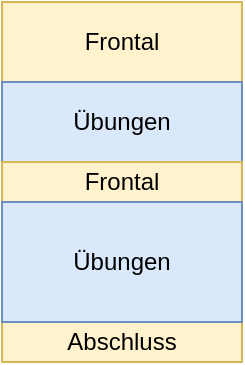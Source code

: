 <mxfile version="14.1.8" type="device"><diagram id="ksLYWNfKZPtYYpyV4xO-" name="Page-1"><mxGraphModel dx="1422" dy="827" grid="1" gridSize="10" guides="1" tooltips="1" connect="1" arrows="1" fold="1" page="1" pageScale="1" pageWidth="850" pageHeight="1100" math="0" shadow="0"><root><mxCell id="0"/><mxCell id="1" parent="0"/><mxCell id="eey5USL2eIn4SxKa8qgi-3" value="Frontal" style="rounded=0;whiteSpace=wrap;html=1;fillColor=#fff2cc;strokeColor=#d6b656;" vertex="1" parent="1"><mxGeometry x="160" y="200" width="120" height="40" as="geometry"/></mxCell><mxCell id="eey5USL2eIn4SxKa8qgi-4" value="Übungen" style="rounded=0;whiteSpace=wrap;html=1;fillColor=#dae8fc;strokeColor=#6c8ebf;" vertex="1" parent="1"><mxGeometry x="160" y="240" width="120" height="40" as="geometry"/></mxCell><mxCell id="eey5USL2eIn4SxKa8qgi-5" value="Frontal" style="rounded=0;whiteSpace=wrap;html=1;fillColor=#fff2cc;strokeColor=#d6b656;" vertex="1" parent="1"><mxGeometry x="160" y="280" width="120" height="20" as="geometry"/></mxCell><mxCell id="eey5USL2eIn4SxKa8qgi-6" value="Abschluss" style="rounded=0;whiteSpace=wrap;html=1;fillColor=#fff2cc;strokeColor=#d6b656;" vertex="1" parent="1"><mxGeometry x="160" y="360" width="120" height="20" as="geometry"/></mxCell><mxCell id="eey5USL2eIn4SxKa8qgi-7" value="Übungen" style="rounded=0;whiteSpace=wrap;html=1;fillColor=#dae8fc;strokeColor=#6c8ebf;" vertex="1" parent="1"><mxGeometry x="160" y="300" width="120" height="60" as="geometry"/></mxCell></root></mxGraphModel></diagram></mxfile>